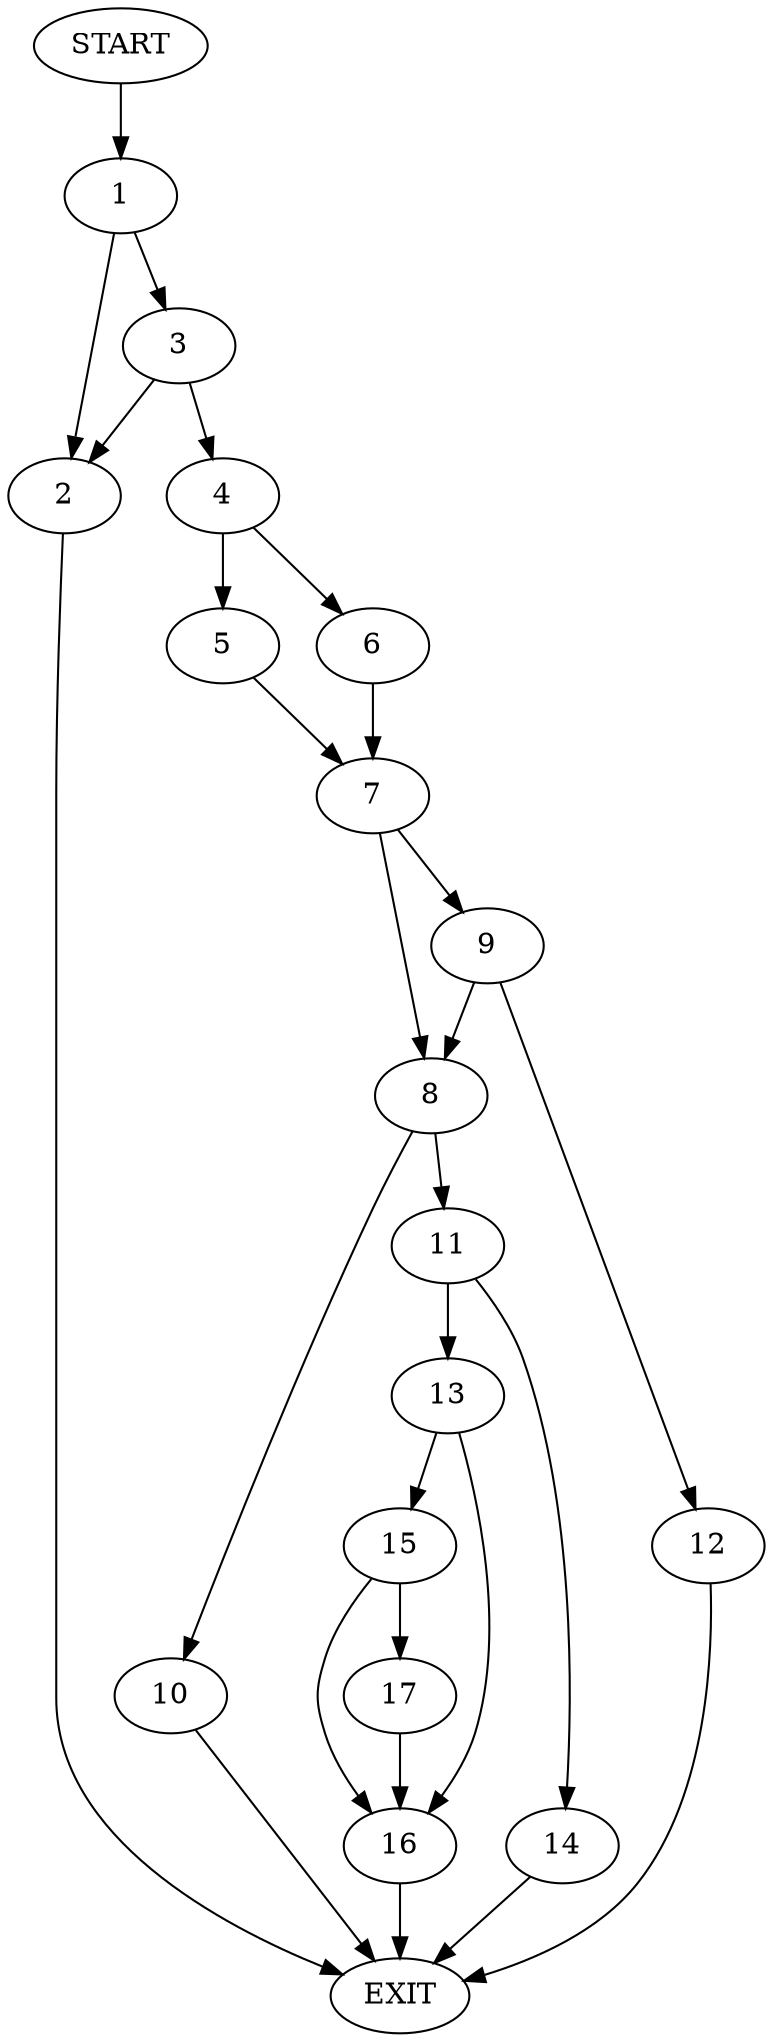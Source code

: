 digraph {
0 [label="START"]
18 [label="EXIT"]
0 -> 1
1 -> 2
1 -> 3
3 -> 4
3 -> 2
2 -> 18
4 -> 5
4 -> 6
6 -> 7
5 -> 7
7 -> 8
7 -> 9
8 -> 10
8 -> 11
9 -> 8
9 -> 12
12 -> 18
10 -> 18
11 -> 13
11 -> 14
14 -> 18
13 -> 15
13 -> 16
16 -> 18
15 -> 17
15 -> 16
17 -> 16
}

